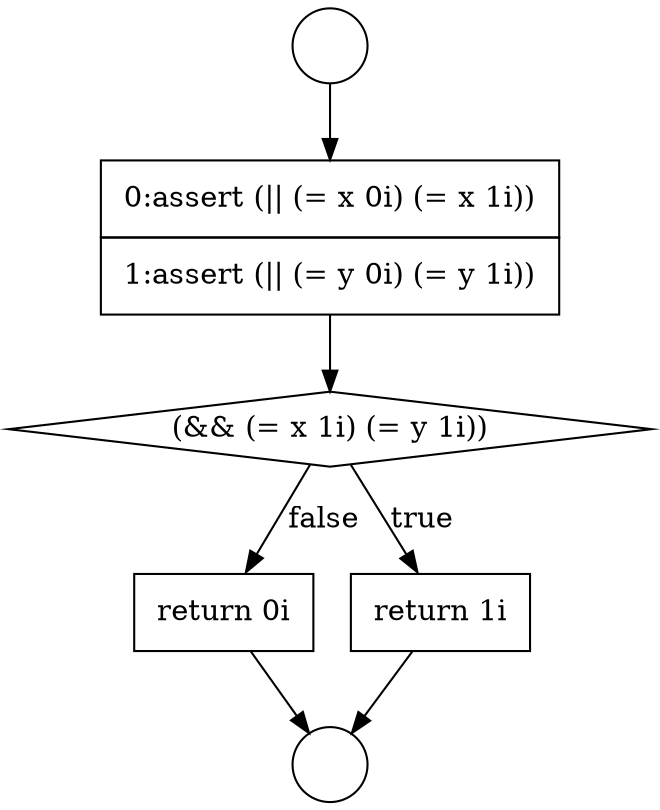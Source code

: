 digraph {
  node202 [shape=none, margin=0, label=<<font color="black">
    <table border="0" cellborder="1" cellspacing="0" cellpadding="10">
      <tr><td align="left">return 0i</td></tr>
    </table>
  </font>> color="black" fillcolor="white" style=filled]
  node201 [shape=none, margin=0, label=<<font color="black">
    <table border="0" cellborder="1" cellspacing="0" cellpadding="10">
      <tr><td align="left">return 1i</td></tr>
    </table>
  </font>> color="black" fillcolor="white" style=filled]
  node197 [shape=circle label=" " color="black" fillcolor="white" style=filled]
  node198 [shape=circle label=" " color="black" fillcolor="white" style=filled]
  node199 [shape=none, margin=0, label=<<font color="black">
    <table border="0" cellborder="1" cellspacing="0" cellpadding="10">
      <tr><td align="left">0:assert (|| (= x 0i) (= x 1i))</td></tr>
      <tr><td align="left">1:assert (|| (= y 0i) (= y 1i))</td></tr>
    </table>
  </font>> color="black" fillcolor="white" style=filled]
  node200 [shape=diamond, label=<<font color="black">(&amp;&amp; (= x 1i) (= y 1i))</font>> color="black" fillcolor="white" style=filled]
  node200 -> node201 [label=<<font color="black">true</font>> color="black"]
  node200 -> node202 [label=<<font color="black">false</font>> color="black"]
  node202 -> node198 [ color="black"]
  node201 -> node198 [ color="black"]
  node197 -> node199 [ color="black"]
  node199 -> node200 [ color="black"]
}
